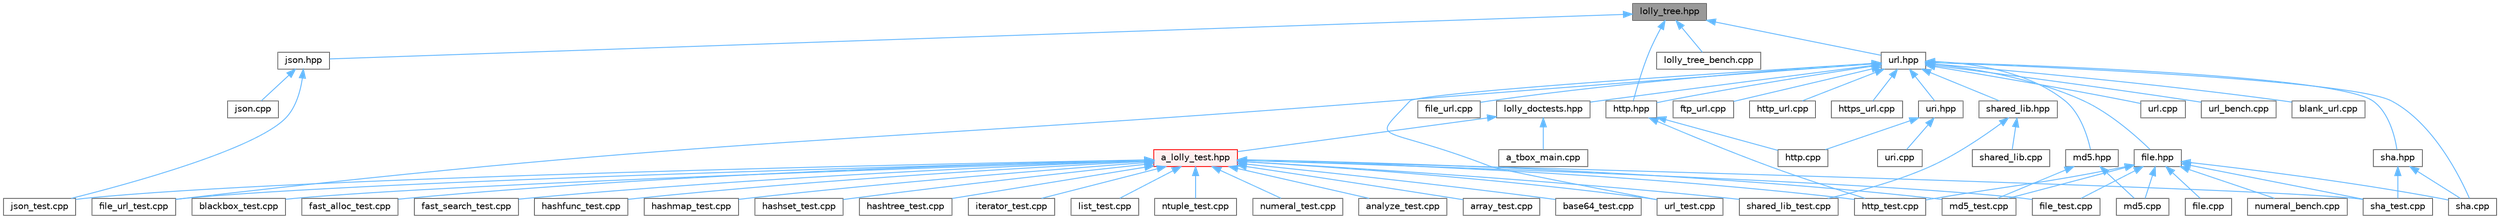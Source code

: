 digraph "lolly_tree.hpp"
{
 // LATEX_PDF_SIZE
  bgcolor="transparent";
  edge [fontname=Helvetica,fontsize=10,labelfontname=Helvetica,labelfontsize=10];
  node [fontname=Helvetica,fontsize=10,shape=box,height=0.2,width=0.4];
  Node1 [id="Node000001",label="lolly_tree.hpp",height=0.2,width=0.4,color="gray40", fillcolor="grey60", style="filled", fontcolor="black",tooltip=" "];
  Node1 -> Node2 [id="edge1_Node000001_Node000002",dir="back",color="steelblue1",style="solid",tooltip=" "];
  Node2 [id="Node000002",label="http.hpp",height=0.2,width=0.4,color="grey40", fillcolor="white", style="filled",URL="$http_8hpp.html",tooltip=" "];
  Node2 -> Node3 [id="edge2_Node000002_Node000003",dir="back",color="steelblue1",style="solid",tooltip=" "];
  Node3 [id="Node000003",label="http.cpp",height=0.2,width=0.4,color="grey40", fillcolor="white", style="filled",URL="$http_8cpp.html",tooltip=" "];
  Node2 -> Node4 [id="edge3_Node000002_Node000004",dir="back",color="steelblue1",style="solid",tooltip=" "];
  Node4 [id="Node000004",label="http_test.cpp",height=0.2,width=0.4,color="grey40", fillcolor="white", style="filled",URL="$http__test_8cpp.html",tooltip=" "];
  Node1 -> Node5 [id="edge4_Node000001_Node000005",dir="back",color="steelblue1",style="solid",tooltip=" "];
  Node5 [id="Node000005",label="json.hpp",height=0.2,width=0.4,color="grey40", fillcolor="white", style="filled",URL="$json_8hpp.html",tooltip=" "];
  Node5 -> Node6 [id="edge5_Node000005_Node000006",dir="back",color="steelblue1",style="solid",tooltip=" "];
  Node6 [id="Node000006",label="json.cpp",height=0.2,width=0.4,color="grey40", fillcolor="white", style="filled",URL="$json_8cpp.html",tooltip=" "];
  Node5 -> Node7 [id="edge6_Node000005_Node000007",dir="back",color="steelblue1",style="solid",tooltip=" "];
  Node7 [id="Node000007",label="json_test.cpp",height=0.2,width=0.4,color="grey40", fillcolor="white", style="filled",URL="$json__test_8cpp.html",tooltip=" "];
  Node1 -> Node8 [id="edge7_Node000001_Node000008",dir="back",color="steelblue1",style="solid",tooltip=" "];
  Node8 [id="Node000008",label="lolly_tree_bench.cpp",height=0.2,width=0.4,color="grey40", fillcolor="white", style="filled",URL="$lolly__tree__bench_8cpp.html",tooltip=" "];
  Node1 -> Node9 [id="edge8_Node000001_Node000009",dir="back",color="steelblue1",style="solid",tooltip=" "];
  Node9 [id="Node000009",label="url.hpp",height=0.2,width=0.4,color="grey40", fillcolor="white", style="filled",URL="$url_8hpp.html",tooltip=" "];
  Node9 -> Node10 [id="edge9_Node000009_Node000010",dir="back",color="steelblue1",style="solid",tooltip=" "];
  Node10 [id="Node000010",label="blank_url.cpp",height=0.2,width=0.4,color="grey40", fillcolor="white", style="filled",URL="$blank__url_8cpp.html",tooltip=" "];
  Node9 -> Node11 [id="edge10_Node000009_Node000011",dir="back",color="steelblue1",style="solid",tooltip=" "];
  Node11 [id="Node000011",label="file.hpp",height=0.2,width=0.4,color="grey40", fillcolor="white", style="filled",URL="$file_8hpp.html",tooltip=" "];
  Node11 -> Node12 [id="edge11_Node000011_Node000012",dir="back",color="steelblue1",style="solid",tooltip=" "];
  Node12 [id="Node000012",label="file.cpp",height=0.2,width=0.4,color="grey40", fillcolor="white", style="filled",URL="$file_8cpp.html",tooltip=" "];
  Node11 -> Node13 [id="edge12_Node000011_Node000013",dir="back",color="steelblue1",style="solid",tooltip=" "];
  Node13 [id="Node000013",label="file_test.cpp",height=0.2,width=0.4,color="grey40", fillcolor="white", style="filled",URL="$file__test_8cpp.html",tooltip=" "];
  Node11 -> Node4 [id="edge13_Node000011_Node000004",dir="back",color="steelblue1",style="solid",tooltip=" "];
  Node11 -> Node14 [id="edge14_Node000011_Node000014",dir="back",color="steelblue1",style="solid",tooltip=" "];
  Node14 [id="Node000014",label="md5.cpp",height=0.2,width=0.4,color="grey40", fillcolor="white", style="filled",URL="$md5_8cpp.html",tooltip=" "];
  Node11 -> Node15 [id="edge15_Node000011_Node000015",dir="back",color="steelblue1",style="solid",tooltip=" "];
  Node15 [id="Node000015",label="md5_test.cpp",height=0.2,width=0.4,color="grey40", fillcolor="white", style="filled",URL="$md5__test_8cpp.html",tooltip=" "];
  Node11 -> Node16 [id="edge16_Node000011_Node000016",dir="back",color="steelblue1",style="solid",tooltip=" "];
  Node16 [id="Node000016",label="numeral_bench.cpp",height=0.2,width=0.4,color="grey40", fillcolor="white", style="filled",URL="$numeral__bench_8cpp.html",tooltip=" "];
  Node11 -> Node17 [id="edge17_Node000011_Node000017",dir="back",color="steelblue1",style="solid",tooltip=" "];
  Node17 [id="Node000017",label="sha.cpp",height=0.2,width=0.4,color="grey40", fillcolor="white", style="filled",URL="$sha_8cpp.html",tooltip=" "];
  Node11 -> Node18 [id="edge18_Node000011_Node000018",dir="back",color="steelblue1",style="solid",tooltip=" "];
  Node18 [id="Node000018",label="sha_test.cpp",height=0.2,width=0.4,color="grey40", fillcolor="white", style="filled",URL="$sha__test_8cpp.html",tooltip=" "];
  Node9 -> Node19 [id="edge19_Node000009_Node000019",dir="back",color="steelblue1",style="solid",tooltip=" "];
  Node19 [id="Node000019",label="file_url.cpp",height=0.2,width=0.4,color="grey40", fillcolor="white", style="filled",URL="$file__url_8cpp.html",tooltip=" "];
  Node9 -> Node20 [id="edge20_Node000009_Node000020",dir="back",color="steelblue1",style="solid",tooltip=" "];
  Node20 [id="Node000020",label="file_url_test.cpp",height=0.2,width=0.4,color="grey40", fillcolor="white", style="filled",URL="$file__url__test_8cpp.html",tooltip=" "];
  Node9 -> Node21 [id="edge21_Node000009_Node000021",dir="back",color="steelblue1",style="solid",tooltip=" "];
  Node21 [id="Node000021",label="ftp_url.cpp",height=0.2,width=0.4,color="grey40", fillcolor="white", style="filled",URL="$ftp__url_8cpp.html",tooltip=" "];
  Node9 -> Node2 [id="edge22_Node000009_Node000002",dir="back",color="steelblue1",style="solid",tooltip=" "];
  Node9 -> Node22 [id="edge23_Node000009_Node000022",dir="back",color="steelblue1",style="solid",tooltip=" "];
  Node22 [id="Node000022",label="http_url.cpp",height=0.2,width=0.4,color="grey40", fillcolor="white", style="filled",URL="$http__url_8cpp.html",tooltip=" "];
  Node9 -> Node23 [id="edge24_Node000009_Node000023",dir="back",color="steelblue1",style="solid",tooltip=" "];
  Node23 [id="Node000023",label="https_url.cpp",height=0.2,width=0.4,color="grey40", fillcolor="white", style="filled",URL="$https__url_8cpp.html",tooltip=" "];
  Node9 -> Node24 [id="edge25_Node000009_Node000024",dir="back",color="steelblue1",style="solid",tooltip=" "];
  Node24 [id="Node000024",label="lolly_doctests.hpp",height=0.2,width=0.4,color="grey40", fillcolor="white", style="filled",URL="$lolly__doctests_8hpp.html",tooltip=" "];
  Node24 -> Node25 [id="edge26_Node000024_Node000025",dir="back",color="steelblue1",style="solid",tooltip=" "];
  Node25 [id="Node000025",label="a_lolly_test.hpp",height=0.2,width=0.4,color="red", fillcolor="#FFF0F0", style="filled",URL="$a__lolly__test_8hpp.html",tooltip=" "];
  Node25 -> Node26 [id="edge27_Node000025_Node000026",dir="back",color="steelblue1",style="solid",tooltip=" "];
  Node26 [id="Node000026",label="analyze_test.cpp",height=0.2,width=0.4,color="grey40", fillcolor="white", style="filled",URL="$analyze__test_8cpp.html",tooltip=" "];
  Node25 -> Node27 [id="edge28_Node000025_Node000027",dir="back",color="steelblue1",style="solid",tooltip=" "];
  Node27 [id="Node000027",label="array_test.cpp",height=0.2,width=0.4,color="grey40", fillcolor="white", style="filled",URL="$array__test_8cpp.html",tooltip=" "];
  Node25 -> Node28 [id="edge29_Node000025_Node000028",dir="back",color="steelblue1",style="solid",tooltip=" "];
  Node28 [id="Node000028",label="base64_test.cpp",height=0.2,width=0.4,color="grey40", fillcolor="white", style="filled",URL="$base64__test_8cpp.html",tooltip=" "];
  Node25 -> Node29 [id="edge30_Node000025_Node000029",dir="back",color="steelblue1",style="solid",tooltip=" "];
  Node29 [id="Node000029",label="blackbox_test.cpp",height=0.2,width=0.4,color="grey40", fillcolor="white", style="filled",URL="$blackbox__test_8cpp.html",tooltip=" "];
  Node25 -> Node30 [id="edge31_Node000025_Node000030",dir="back",color="steelblue1",style="solid",tooltip=" "];
  Node30 [id="Node000030",label="fast_alloc_test.cpp",height=0.2,width=0.4,color="grey40", fillcolor="white", style="filled",URL="$fast__alloc__test_8cpp.html",tooltip=" "];
  Node25 -> Node31 [id="edge32_Node000025_Node000031",dir="back",color="steelblue1",style="solid",tooltip=" "];
  Node31 [id="Node000031",label="fast_search_test.cpp",height=0.2,width=0.4,color="grey40", fillcolor="white", style="filled",URL="$fast__search__test_8cpp.html",tooltip=" "];
  Node25 -> Node13 [id="edge33_Node000025_Node000013",dir="back",color="steelblue1",style="solid",tooltip=" "];
  Node25 -> Node20 [id="edge34_Node000025_Node000020",dir="back",color="steelblue1",style="solid",tooltip=" "];
  Node25 -> Node32 [id="edge35_Node000025_Node000032",dir="back",color="steelblue1",style="solid",tooltip=" "];
  Node32 [id="Node000032",label="hashfunc_test.cpp",height=0.2,width=0.4,color="grey40", fillcolor="white", style="filled",URL="$hashfunc__test_8cpp.html",tooltip=" "];
  Node25 -> Node33 [id="edge36_Node000025_Node000033",dir="back",color="steelblue1",style="solid",tooltip=" "];
  Node33 [id="Node000033",label="hashmap_test.cpp",height=0.2,width=0.4,color="grey40", fillcolor="white", style="filled",URL="$hashmap__test_8cpp.html",tooltip=" "];
  Node25 -> Node34 [id="edge37_Node000025_Node000034",dir="back",color="steelblue1",style="solid",tooltip=" "];
  Node34 [id="Node000034",label="hashset_test.cpp",height=0.2,width=0.4,color="grey40", fillcolor="white", style="filled",URL="$hashset__test_8cpp.html",tooltip=" "];
  Node25 -> Node35 [id="edge38_Node000025_Node000035",dir="back",color="steelblue1",style="solid",tooltip=" "];
  Node35 [id="Node000035",label="hashtree_test.cpp",height=0.2,width=0.4,color="grey40", fillcolor="white", style="filled",URL="$hashtree__test_8cpp.html",tooltip=" "];
  Node25 -> Node4 [id="edge39_Node000025_Node000004",dir="back",color="steelblue1",style="solid",tooltip=" "];
  Node25 -> Node36 [id="edge40_Node000025_Node000036",dir="back",color="steelblue1",style="solid",tooltip=" "];
  Node36 [id="Node000036",label="iterator_test.cpp",height=0.2,width=0.4,color="grey40", fillcolor="white", style="filled",URL="$iterator__test_8cpp.html",tooltip=" "];
  Node25 -> Node7 [id="edge41_Node000025_Node000007",dir="back",color="steelblue1",style="solid",tooltip=" "];
  Node25 -> Node37 [id="edge42_Node000025_Node000037",dir="back",color="steelblue1",style="solid",tooltip=" "];
  Node37 [id="Node000037",label="list_test.cpp",height=0.2,width=0.4,color="grey40", fillcolor="white", style="filled",URL="$list__test_8cpp.html",tooltip=" "];
  Node25 -> Node15 [id="edge43_Node000025_Node000015",dir="back",color="steelblue1",style="solid",tooltip=" "];
  Node25 -> Node38 [id="edge44_Node000025_Node000038",dir="back",color="steelblue1",style="solid",tooltip=" "];
  Node38 [id="Node000038",label="ntuple_test.cpp",height=0.2,width=0.4,color="grey40", fillcolor="white", style="filled",URL="$ntuple__test_8cpp.html",tooltip=" "];
  Node25 -> Node39 [id="edge45_Node000025_Node000039",dir="back",color="steelblue1",style="solid",tooltip=" "];
  Node39 [id="Node000039",label="numeral_test.cpp",height=0.2,width=0.4,color="grey40", fillcolor="white", style="filled",URL="$numeral__test_8cpp.html",tooltip=" "];
  Node25 -> Node18 [id="edge46_Node000025_Node000018",dir="back",color="steelblue1",style="solid",tooltip=" "];
  Node25 -> Node43 [id="edge47_Node000025_Node000043",dir="back",color="steelblue1",style="solid",tooltip=" "];
  Node43 [id="Node000043",label="shared_lib_test.cpp",height=0.2,width=0.4,color="grey40", fillcolor="white", style="filled",URL="$shared__lib__test_8cpp.html",tooltip=" "];
  Node25 -> Node52 [id="edge48_Node000025_Node000052",dir="back",color="steelblue1",style="solid",tooltip=" "];
  Node52 [id="Node000052",label="url_test.cpp",height=0.2,width=0.4,color="grey40", fillcolor="white", style="filled",URL="$url__test_8cpp.html",tooltip=" "];
  Node24 -> Node53 [id="edge49_Node000024_Node000053",dir="back",color="steelblue1",style="solid",tooltip=" "];
  Node53 [id="Node000053",label="a_tbox_main.cpp",height=0.2,width=0.4,color="grey40", fillcolor="white", style="filled",URL="$a__tbox__main_8cpp.html",tooltip=" "];
  Node9 -> Node54 [id="edge50_Node000009_Node000054",dir="back",color="steelblue1",style="solid",tooltip=" "];
  Node54 [id="Node000054",label="md5.hpp",height=0.2,width=0.4,color="grey40", fillcolor="white", style="filled",URL="$md5_8hpp.html",tooltip=" "];
  Node54 -> Node14 [id="edge51_Node000054_Node000014",dir="back",color="steelblue1",style="solid",tooltip=" "];
  Node54 -> Node15 [id="edge52_Node000054_Node000015",dir="back",color="steelblue1",style="solid",tooltip=" "];
  Node9 -> Node17 [id="edge53_Node000009_Node000017",dir="back",color="steelblue1",style="solid",tooltip=" "];
  Node9 -> Node55 [id="edge54_Node000009_Node000055",dir="back",color="steelblue1",style="solid",tooltip=" "];
  Node55 [id="Node000055",label="sha.hpp",height=0.2,width=0.4,color="grey40", fillcolor="white", style="filled",URL="$sha_8hpp.html",tooltip=" "];
  Node55 -> Node17 [id="edge55_Node000055_Node000017",dir="back",color="steelblue1",style="solid",tooltip=" "];
  Node55 -> Node18 [id="edge56_Node000055_Node000018",dir="back",color="steelblue1",style="solid",tooltip=" "];
  Node9 -> Node56 [id="edge57_Node000009_Node000056",dir="back",color="steelblue1",style="solid",tooltip=" "];
  Node56 [id="Node000056",label="shared_lib.hpp",height=0.2,width=0.4,color="grey40", fillcolor="white", style="filled",URL="$shared__lib_8hpp.html",tooltip=" "];
  Node56 -> Node57 [id="edge58_Node000056_Node000057",dir="back",color="steelblue1",style="solid",tooltip=" "];
  Node57 [id="Node000057",label="shared_lib.cpp",height=0.2,width=0.4,color="grey40", fillcolor="white", style="filled",URL="$shared__lib_8cpp.html",tooltip=" "];
  Node56 -> Node43 [id="edge59_Node000056_Node000043",dir="back",color="steelblue1",style="solid",tooltip=" "];
  Node9 -> Node58 [id="edge60_Node000009_Node000058",dir="back",color="steelblue1",style="solid",tooltip=" "];
  Node58 [id="Node000058",label="uri.hpp",height=0.2,width=0.4,color="grey40", fillcolor="white", style="filled",URL="$uri_8hpp.html",tooltip=" "];
  Node58 -> Node3 [id="edge61_Node000058_Node000003",dir="back",color="steelblue1",style="solid",tooltip=" "];
  Node58 -> Node59 [id="edge62_Node000058_Node000059",dir="back",color="steelblue1",style="solid",tooltip=" "];
  Node59 [id="Node000059",label="uri.cpp",height=0.2,width=0.4,color="grey40", fillcolor="white", style="filled",URL="$uri_8cpp.html",tooltip=" "];
  Node9 -> Node60 [id="edge63_Node000009_Node000060",dir="back",color="steelblue1",style="solid",tooltip=" "];
  Node60 [id="Node000060",label="url.cpp",height=0.2,width=0.4,color="grey40", fillcolor="white", style="filled",URL="$url_8cpp.html",tooltip=" "];
  Node9 -> Node61 [id="edge64_Node000009_Node000061",dir="back",color="steelblue1",style="solid",tooltip=" "];
  Node61 [id="Node000061",label="url_bench.cpp",height=0.2,width=0.4,color="grey40", fillcolor="white", style="filled",URL="$url__bench_8cpp.html",tooltip=" "];
  Node9 -> Node52 [id="edge65_Node000009_Node000052",dir="back",color="steelblue1",style="solid",tooltip=" "];
}
